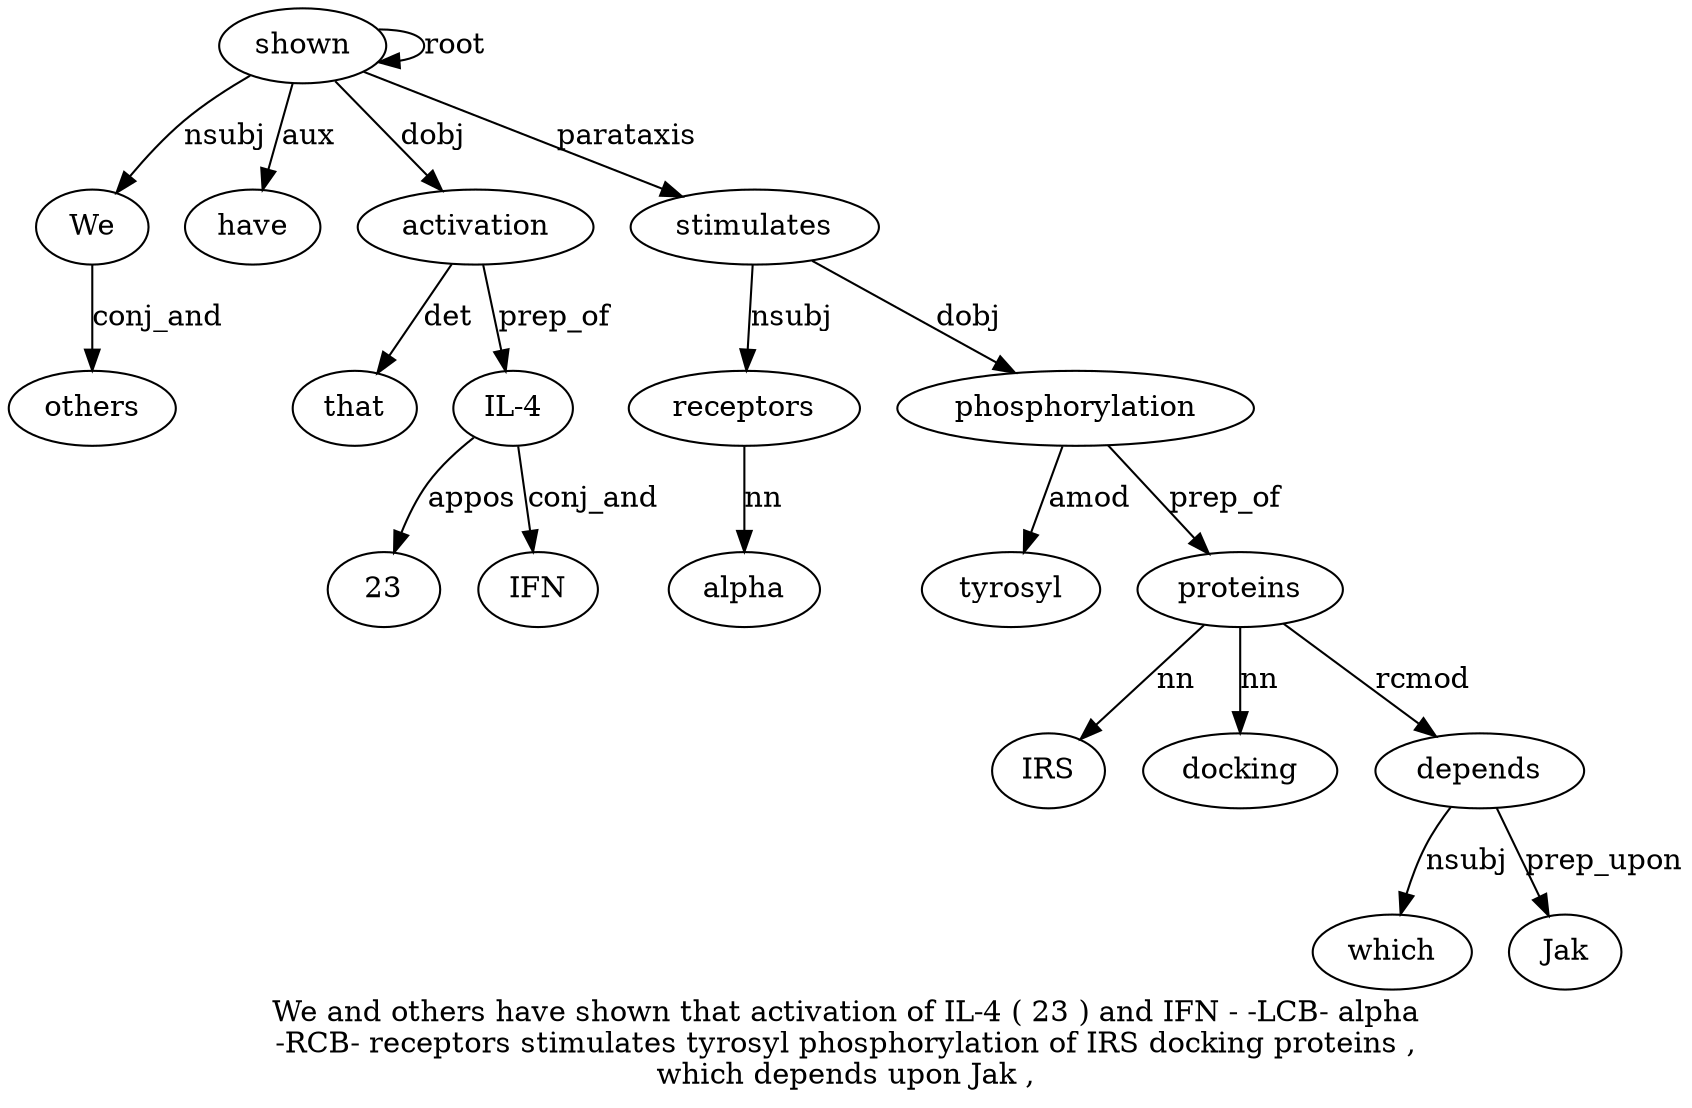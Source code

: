 digraph "We and others have shown that activation of IL-4 ( 23 ) and IFN - -LCB- alpha -RCB- receptors stimulates tyrosyl phosphorylation of IRS docking proteins ,  which depends upon Jak ," {
label="We and others have shown that activation of IL-4 ( 23 ) and IFN - -LCB- alpha
-RCB- receptors stimulates tyrosyl phosphorylation of IRS docking proteins ,
which depends upon Jak ,";
shown5 [style=filled, fillcolor=white, label=shown];
We1 [style=filled, fillcolor=white, label=We];
shown5 -> We1  [label=nsubj];
others3 [style=filled, fillcolor=white, label=others];
We1 -> others3  [label=conj_and];
have4 [style=filled, fillcolor=white, label=have];
shown5 -> have4  [label=aux];
shown5 -> shown5  [label=root];
activation7 [style=filled, fillcolor=white, label=activation];
that6 [style=filled, fillcolor=white, label=that];
activation7 -> that6  [label=det];
shown5 -> activation7  [label=dobj];
"IL-49" [style=filled, fillcolor=white, label="IL-4"];
activation7 -> "IL-49"  [label=prep_of];
2311 [style=filled, fillcolor=white, label=23];
"IL-49" -> 2311  [label=appos];
IFN14 [style=filled, fillcolor=white, label=IFN];
"IL-49" -> IFN14  [label=conj_and];
receptors19 [style=filled, fillcolor=white, label=receptors];
alpha17 [style=filled, fillcolor=white, label=alpha];
receptors19 -> alpha17  [label=nn];
stimulates20 [style=filled, fillcolor=white, label=stimulates];
stimulates20 -> receptors19  [label=nsubj];
shown5 -> stimulates20  [label=parataxis];
phosphorylation22 [style=filled, fillcolor=white, label=phosphorylation];
tyrosyl21 [style=filled, fillcolor=white, label=tyrosyl];
phosphorylation22 -> tyrosyl21  [label=amod];
stimulates20 -> phosphorylation22  [label=dobj];
proteins26 [style=filled, fillcolor=white, label=proteins];
IRS24 [style=filled, fillcolor=white, label=IRS];
proteins26 -> IRS24  [label=nn];
docking25 [style=filled, fillcolor=white, label=docking];
proteins26 -> docking25  [label=nn];
phosphorylation22 -> proteins26  [label=prep_of];
depends29 [style=filled, fillcolor=white, label=depends];
which28 [style=filled, fillcolor=white, label=which];
depends29 -> which28  [label=nsubj];
proteins26 -> depends29  [label=rcmod];
Jak31 [style=filled, fillcolor=white, label=Jak];
depends29 -> Jak31  [label=prep_upon];
}
